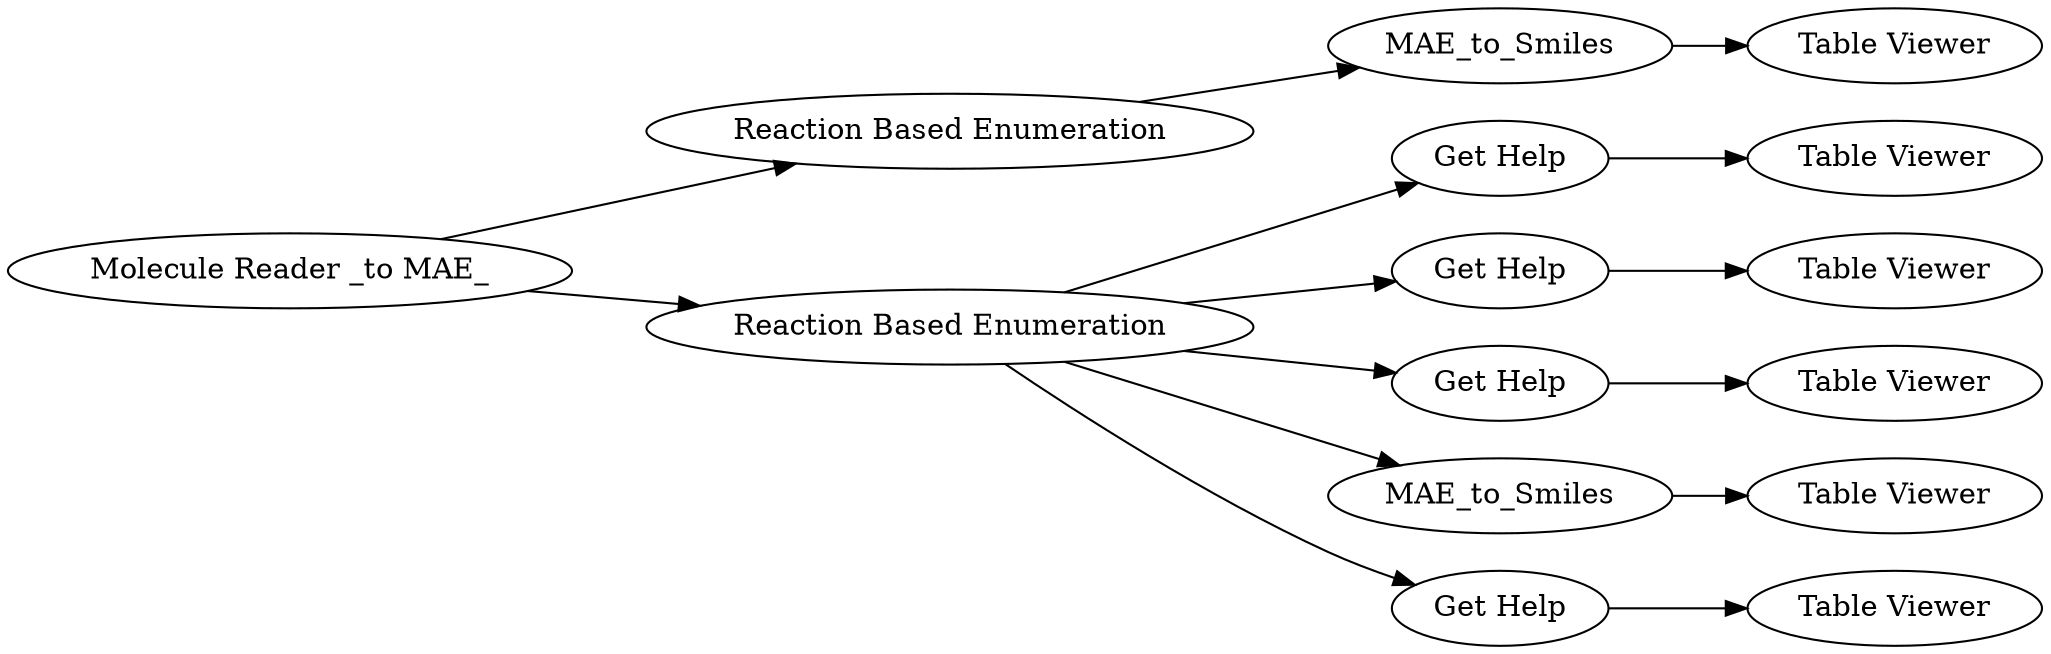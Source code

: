 digraph {
	"6340200204608530155_16" [label="Molecule Reader _to MAE_"]
	"6340200204608530155_18" [label="Table Viewer"]
	"6340200204608530155_153" [label="Get Help"]
	"6340200204608530155_19" [label=MAE_to_Smiles]
	"6340200204608530155_158" [label="Table Viewer"]
	"6340200204608530155_31" [label="Get Help"]
	"6340200204608530155_155" [label="Get Help"]
	"6340200204608530155_28" [label=MAE_to_Smiles]
	"6340200204608530155_29" [label="Table Viewer"]
	"6340200204608530155_154" [label="Table Viewer"]
	"6340200204608530155_159" [label="Table Viewer"]
	"6340200204608530155_17" [label="Reaction Based Enumeration"]
	"6340200204608530155_157" [label="Get Help"]
	"6340200204608530155_27" [label="Reaction Based Enumeration"]
	"6340200204608530155_156" [label="Table Viewer"]
	"6340200204608530155_27" -> "6340200204608530155_157"
	"6340200204608530155_27" -> "6340200204608530155_28"
	"6340200204608530155_16" -> "6340200204608530155_17"
	"6340200204608530155_27" -> "6340200204608530155_155"
	"6340200204608530155_19" -> "6340200204608530155_18"
	"6340200204608530155_155" -> "6340200204608530155_156"
	"6340200204608530155_16" -> "6340200204608530155_27"
	"6340200204608530155_17" -> "6340200204608530155_19"
	"6340200204608530155_157" -> "6340200204608530155_159"
	"6340200204608530155_153" -> "6340200204608530155_154"
	"6340200204608530155_27" -> "6340200204608530155_31"
	"6340200204608530155_31" -> "6340200204608530155_158"
	"6340200204608530155_28" -> "6340200204608530155_29"
	"6340200204608530155_27" -> "6340200204608530155_153"
	rankdir=LR
}
